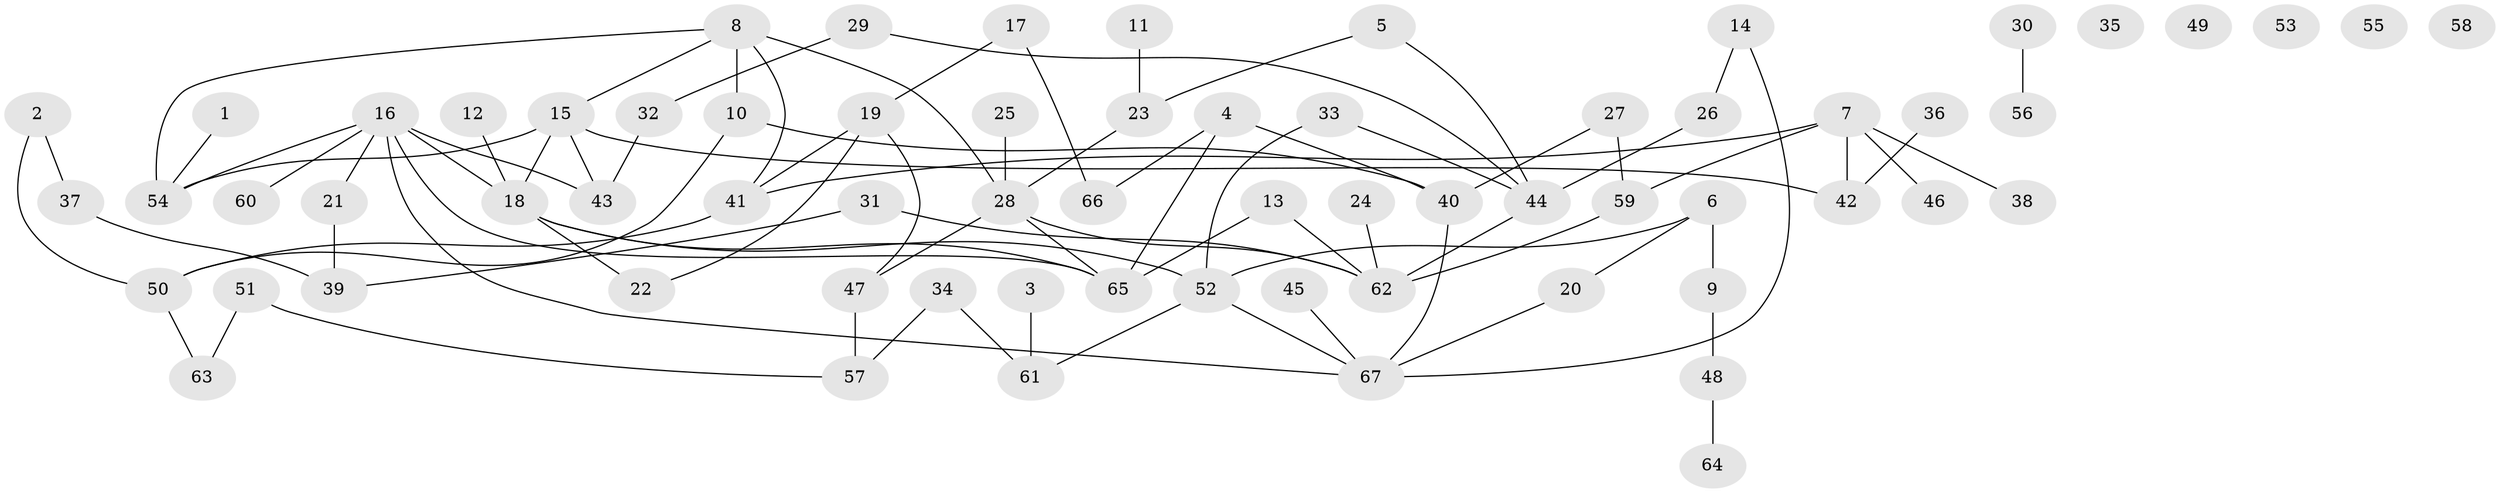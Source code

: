 // Generated by graph-tools (version 1.1) at 2025/40/03/09/25 04:40:10]
// undirected, 67 vertices, 85 edges
graph export_dot {
graph [start="1"]
  node [color=gray90,style=filled];
  1;
  2;
  3;
  4;
  5;
  6;
  7;
  8;
  9;
  10;
  11;
  12;
  13;
  14;
  15;
  16;
  17;
  18;
  19;
  20;
  21;
  22;
  23;
  24;
  25;
  26;
  27;
  28;
  29;
  30;
  31;
  32;
  33;
  34;
  35;
  36;
  37;
  38;
  39;
  40;
  41;
  42;
  43;
  44;
  45;
  46;
  47;
  48;
  49;
  50;
  51;
  52;
  53;
  54;
  55;
  56;
  57;
  58;
  59;
  60;
  61;
  62;
  63;
  64;
  65;
  66;
  67;
  1 -- 54;
  2 -- 37;
  2 -- 50;
  3 -- 61;
  4 -- 40;
  4 -- 65;
  4 -- 66;
  5 -- 23;
  5 -- 44;
  6 -- 9;
  6 -- 20;
  6 -- 52;
  7 -- 38;
  7 -- 41;
  7 -- 42;
  7 -- 46;
  7 -- 59;
  8 -- 10;
  8 -- 15;
  8 -- 28;
  8 -- 41;
  8 -- 54;
  9 -- 48;
  10 -- 40;
  10 -- 50;
  11 -- 23;
  12 -- 18;
  13 -- 62;
  13 -- 65;
  14 -- 26;
  14 -- 67;
  15 -- 18;
  15 -- 42;
  15 -- 43;
  15 -- 54;
  16 -- 18;
  16 -- 21;
  16 -- 43;
  16 -- 54;
  16 -- 60;
  16 -- 65;
  16 -- 67;
  17 -- 19;
  17 -- 66;
  18 -- 22;
  18 -- 52;
  18 -- 65;
  19 -- 22;
  19 -- 41;
  19 -- 47;
  20 -- 67;
  21 -- 39;
  23 -- 28;
  24 -- 62;
  25 -- 28;
  26 -- 44;
  27 -- 40;
  27 -- 59;
  28 -- 47;
  28 -- 62;
  28 -- 65;
  29 -- 32;
  29 -- 44;
  30 -- 56;
  31 -- 39;
  31 -- 62;
  32 -- 43;
  33 -- 44;
  33 -- 52;
  34 -- 57;
  34 -- 61;
  36 -- 42;
  37 -- 39;
  40 -- 67;
  41 -- 50;
  44 -- 62;
  45 -- 67;
  47 -- 57;
  48 -- 64;
  50 -- 63;
  51 -- 57;
  51 -- 63;
  52 -- 61;
  52 -- 67;
  59 -- 62;
}
